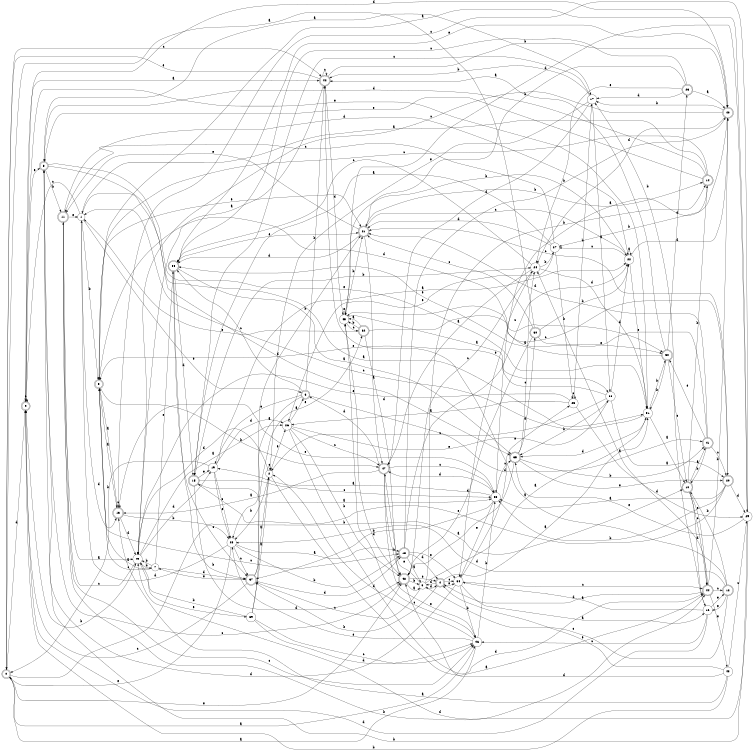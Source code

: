 digraph n41_6 {
__start0 [label="" shape="none"];

rankdir=LR;
size="8,5";

s0 [style="rounded,filled", color="black", fillcolor="white" shape="doublecircle", label="0"];
s1 [style="filled", color="black", fillcolor="white" shape="circle", label="1"];
s2 [style="filled", color="black", fillcolor="white" shape="circle", label="2"];
s3 [style="filled", color="black", fillcolor="white" shape="circle", label="3"];
s4 [style="rounded,filled", color="black", fillcolor="white" shape="doublecircle", label="4"];
s5 [style="rounded,filled", color="black", fillcolor="white" shape="doublecircle", label="5"];
s6 [style="rounded,filled", color="black", fillcolor="white" shape="doublecircle", label="6"];
s7 [style="filled", color="black", fillcolor="white" shape="circle", label="7"];
s8 [style="rounded,filled", color="black", fillcolor="white" shape="doublecircle", label="8"];
s9 [style="rounded,filled", color="black", fillcolor="white" shape="doublecircle", label="9"];
s10 [style="rounded,filled", color="black", fillcolor="white" shape="doublecircle", label="10"];
s11 [style="rounded,filled", color="black", fillcolor="white" shape="doublecircle", label="11"];
s12 [style="rounded,filled", color="black", fillcolor="white" shape="doublecircle", label="12"];
s13 [style="rounded,filled", color="black", fillcolor="white" shape="doublecircle", label="13"];
s14 [style="rounded,filled", color="black", fillcolor="white" shape="doublecircle", label="14"];
s15 [style="rounded,filled", color="black", fillcolor="white" shape="doublecircle", label="15"];
s16 [style="filled", color="black", fillcolor="white" shape="circle", label="16"];
s17 [style="filled", color="black", fillcolor="white" shape="circle", label="17"];
s18 [style="rounded,filled", color="black", fillcolor="white" shape="doublecircle", label="18"];
s19 [style="filled", color="black", fillcolor="white" shape="circle", label="19"];
s20 [style="rounded,filled", color="black", fillcolor="white" shape="doublecircle", label="20"];
s21 [style="rounded,filled", color="black", fillcolor="white" shape="doublecircle", label="21"];
s22 [style="filled", color="black", fillcolor="white" shape="circle", label="22"];
s23 [style="rounded,filled", color="black", fillcolor="white" shape="doublecircle", label="23"];
s24 [style="filled", color="black", fillcolor="white" shape="circle", label="24"];
s25 [style="filled", color="black", fillcolor="white" shape="circle", label="25"];
s26 [style="filled", color="black", fillcolor="white" shape="circle", label="26"];
s27 [style="filled", color="black", fillcolor="white" shape="circle", label="27"];
s28 [style="filled", color="black", fillcolor="white" shape="circle", label="28"];
s29 [style="filled", color="black", fillcolor="white" shape="circle", label="29"];
s30 [style="rounded,filled", color="black", fillcolor="white" shape="doublecircle", label="30"];
s31 [style="filled", color="black", fillcolor="white" shape="circle", label="31"];
s32 [style="rounded,filled", color="black", fillcolor="white" shape="doublecircle", label="32"];
s33 [style="filled", color="black", fillcolor="white" shape="circle", label="33"];
s34 [style="filled", color="black", fillcolor="white" shape="circle", label="34"];
s35 [style="rounded,filled", color="black", fillcolor="white" shape="doublecircle", label="35"];
s36 [style="filled", color="black", fillcolor="white" shape="circle", label="36"];
s37 [style="rounded,filled", color="black", fillcolor="white" shape="doublecircle", label="37"];
s38 [style="rounded,filled", color="black", fillcolor="white" shape="doublecircle", label="38"];
s39 [style="filled", color="black", fillcolor="white" shape="circle", label="39"];
s40 [style="rounded,filled", color="black", fillcolor="white" shape="doublecircle", label="40"];
s41 [style="rounded,filled", color="black", fillcolor="white" shape="doublecircle", label="41"];
s42 [style="rounded,filled", color="black", fillcolor="white" shape="doublecircle", label="42"];
s43 [style="filled", color="black", fillcolor="white" shape="circle", label="43"];
s44 [style="rounded,filled", color="black", fillcolor="white" shape="doublecircle", label="44"];
s45 [style="filled", color="black", fillcolor="white" shape="circle", label="45"];
s46 [style="filled", color="black", fillcolor="white" shape="circle", label="46"];
s47 [style="rounded,filled", color="black", fillcolor="white" shape="doublecircle", label="47"];
s48 [style="rounded,filled", color="black", fillcolor="white" shape="doublecircle", label="48"];
s49 [style="filled", color="black", fillcolor="white" shape="circle", label="49"];
s50 [style="rounded,filled", color="black", fillcolor="white" shape="doublecircle", label="50"];
s0 -> s46 [label="a"];
s0 -> s10 [label="b"];
s0 -> s42 [label="c"];
s0 -> s9 [label="d"];
s0 -> s48 [label="e"];
s1 -> s31 [label="a"];
s1 -> s5 [label="b"];
s1 -> s9 [label="c"];
s1 -> s13 [label="d"];
s1 -> s6 [label="e"];
s2 -> s44 [label="a"];
s2 -> s28 [label="b"];
s2 -> s2 [label="c"];
s2 -> s49 [label="d"];
s2 -> s26 [label="e"];
s3 -> s31 [label="a"];
s3 -> s14 [label="b"];
s3 -> s37 [label="c"];
s3 -> s4 [label="d"];
s3 -> s47 [label="e"];
s4 -> s31 [label="a"];
s4 -> s37 [label="b"];
s4 -> s34 [label="c"];
s4 -> s3 [label="d"];
s4 -> s34 [label="e"];
s5 -> s13 [label="a"];
s5 -> s47 [label="b"];
s5 -> s18 [label="c"];
s5 -> s50 [label="d"];
s5 -> s21 [label="e"];
s6 -> s28 [label="a"];
s6 -> s42 [label="b"];
s6 -> s38 [label="c"];
s6 -> s41 [label="d"];
s6 -> s19 [label="e"];
s7 -> s5 [label="a"];
s7 -> s49 [label="b"];
s7 -> s5 [label="c"];
s7 -> s37 [label="d"];
s7 -> s38 [label="e"];
s8 -> s17 [label="a"];
s8 -> s11 [label="b"];
s8 -> s48 [label="c"];
s8 -> s35 [label="d"];
s8 -> s31 [label="e"];
s9 -> s42 [label="a"];
s9 -> s49 [label="b"];
s9 -> s9 [label="c"];
s9 -> s40 [label="d"];
s9 -> s8 [label="e"];
s10 -> s41 [label="a"];
s10 -> s14 [label="b"];
s10 -> s44 [label="c"];
s10 -> s16 [label="d"];
s10 -> s44 [label="e"];
s11 -> s49 [label="a"];
s11 -> s44 [label="b"];
s11 -> s46 [label="c"];
s11 -> s22 [label="d"];
s11 -> s1 [label="e"];
s12 -> s42 [label="a"];
s12 -> s10 [label="b"];
s12 -> s3 [label="c"];
s12 -> s28 [label="d"];
s12 -> s16 [label="e"];
s13 -> s5 [label="a"];
s13 -> s28 [label="b"];
s13 -> s13 [label="c"];
s13 -> s49 [label="d"];
s13 -> s33 [label="e"];
s14 -> s1 [label="a"];
s14 -> s27 [label="b"];
s14 -> s5 [label="c"];
s14 -> s8 [label="d"];
s14 -> s8 [label="e"];
s15 -> s33 [label="a"];
s15 -> s24 [label="b"];
s15 -> s33 [label="c"];
s15 -> s48 [label="d"];
s15 -> s19 [label="e"];
s16 -> s34 [label="a"];
s16 -> s17 [label="b"];
s16 -> s46 [label="c"];
s16 -> s9 [label="d"];
s16 -> s12 [label="e"];
s17 -> s36 [label="a"];
s17 -> s42 [label="b"];
s17 -> s15 [label="c"];
s17 -> s47 [label="d"];
s17 -> s2 [label="e"];
s18 -> s3 [label="a"];
s18 -> s40 [label="b"];
s18 -> s22 [label="c"];
s18 -> s4 [label="d"];
s18 -> s34 [label="e"];
s19 -> s22 [label="a"];
s19 -> s0 [label="b"];
s19 -> s28 [label="c"];
s19 -> s26 [label="d"];
s19 -> s28 [label="e"];
s20 -> s33 [label="a"];
s20 -> s33 [label="b"];
s20 -> s21 [label="c"];
s20 -> s29 [label="d"];
s20 -> s15 [label="e"];
s21 -> s47 [label="a"];
s21 -> s14 [label="b"];
s21 -> s22 [label="c"];
s21 -> s38 [label="d"];
s21 -> s11 [label="e"];
s22 -> s22 [label="a"];
s22 -> s45 [label="b"];
s22 -> s27 [label="c"];
s22 -> s40 [label="d"];
s22 -> s31 [label="e"];
s23 -> s40 [label="a"];
s23 -> s21 [label="b"];
s23 -> s38 [label="c"];
s23 -> s17 [label="d"];
s23 -> s24 [label="e"];
s24 -> s47 [label="a"];
s24 -> s27 [label="b"];
s24 -> s38 [label="c"];
s24 -> s31 [label="d"];
s24 -> s34 [label="e"];
s25 -> s26 [label="a"];
s25 -> s17 [label="b"];
s25 -> s25 [label="c"];
s25 -> s29 [label="d"];
s25 -> s49 [label="e"];
s26 -> s6 [label="a"];
s26 -> s48 [label="b"];
s26 -> s47 [label="c"];
s26 -> s44 [label="d"];
s26 -> s36 [label="e"];
s27 -> s15 [label="a"];
s27 -> s25 [label="b"];
s27 -> s11 [label="c"];
s27 -> s21 [label="d"];
s27 -> s26 [label="e"];
s28 -> s18 [label="a"];
s28 -> s18 [label="b"];
s28 -> s37 [label="c"];
s28 -> s1 [label="d"];
s28 -> s0 [label="e"];
s29 -> s5 [label="a"];
s29 -> s8 [label="b"];
s29 -> s13 [label="c"];
s29 -> s49 [label="d"];
s29 -> s35 [label="e"];
s30 -> s0 [label="a"];
s30 -> s22 [label="b"];
s30 -> s21 [label="c"];
s30 -> s48 [label="d"];
s30 -> s50 [label="e"];
s31 -> s10 [label="a"];
s31 -> s50 [label="b"];
s31 -> s1 [label="c"];
s31 -> s35 [label="d"];
s31 -> s9 [label="e"];
s32 -> s45 [label="a"];
s32 -> s45 [label="b"];
s32 -> s20 [label="c"];
s32 -> s48 [label="d"];
s32 -> s1 [label="e"];
s33 -> s19 [label="a"];
s33 -> s37 [label="b"];
s33 -> s35 [label="c"];
s33 -> s47 [label="d"];
s33 -> s34 [label="e"];
s34 -> s16 [label="a"];
s34 -> s46 [label="b"];
s34 -> s44 [label="c"];
s34 -> s8 [label="d"];
s34 -> s25 [label="e"];
s35 -> s48 [label="a"];
s35 -> s41 [label="b"];
s35 -> s24 [label="c"];
s35 -> s30 [label="d"];
s35 -> s20 [label="e"];
s36 -> s20 [label="a"];
s36 -> s35 [label="b"];
s36 -> s2 [label="c"];
s36 -> s22 [label="d"];
s36 -> s5 [label="e"];
s37 -> s2 [label="a"];
s37 -> s21 [label="b"];
s37 -> s9 [label="c"];
s37 -> s18 [label="d"];
s37 -> s7 [label="e"];
s38 -> s35 [label="a"];
s38 -> s37 [label="b"];
s38 -> s37 [label="c"];
s38 -> s15 [label="d"];
s38 -> s21 [label="e"];
s39 -> s2 [label="a"];
s39 -> s49 [label="b"];
s39 -> s46 [label="c"];
s39 -> s46 [label="d"];
s39 -> s32 [label="e"];
s40 -> s33 [label="a"];
s40 -> s17 [label="b"];
s40 -> s49 [label="c"];
s40 -> s24 [label="d"];
s40 -> s38 [label="e"];
s41 -> s45 [label="a"];
s41 -> s10 [label="b"];
s41 -> s20 [label="c"];
s41 -> s21 [label="d"];
s41 -> s50 [label="e"];
s42 -> s49 [label="a"];
s42 -> s40 [label="b"];
s42 -> s42 [label="c"];
s42 -> s45 [label="d"];
s42 -> s0 [label="e"];
s43 -> s13 [label="a"];
s43 -> s9 [label="b"];
s43 -> s29 [label="c"];
s43 -> s48 [label="d"];
s43 -> s4 [label="e"];
s44 -> s24 [label="a"];
s44 -> s40 [label="b"];
s44 -> s12 [label="c"];
s44 -> s4 [label="d"];
s44 -> s43 [label="e"];
s45 -> s36 [label="a"];
s45 -> s21 [label="b"];
s45 -> s32 [label="c"];
s45 -> s29 [label="d"];
s45 -> s45 [label="e"];
s46 -> s0 [label="a"];
s46 -> s33 [label="b"];
s46 -> s45 [label="c"];
s46 -> s2 [label="d"];
s46 -> s28 [label="e"];
s47 -> s13 [label="a"];
s47 -> s48 [label="b"];
s47 -> s33 [label="c"];
s47 -> s6 [label="d"];
s47 -> s46 [label="e"];
s48 -> s3 [label="a"];
s48 -> s3 [label="b"];
s48 -> s24 [label="c"];
s48 -> s45 [label="d"];
s48 -> s4 [label="e"];
s49 -> s26 [label="a"];
s49 -> s7 [label="b"];
s49 -> s11 [label="c"];
s49 -> s19 [label="d"];
s49 -> s39 [label="e"];
s50 -> s42 [label="a"];
s50 -> s31 [label="b"];
s50 -> s10 [label="c"];
s50 -> s23 [label="d"];
s50 -> s38 [label="e"];

}